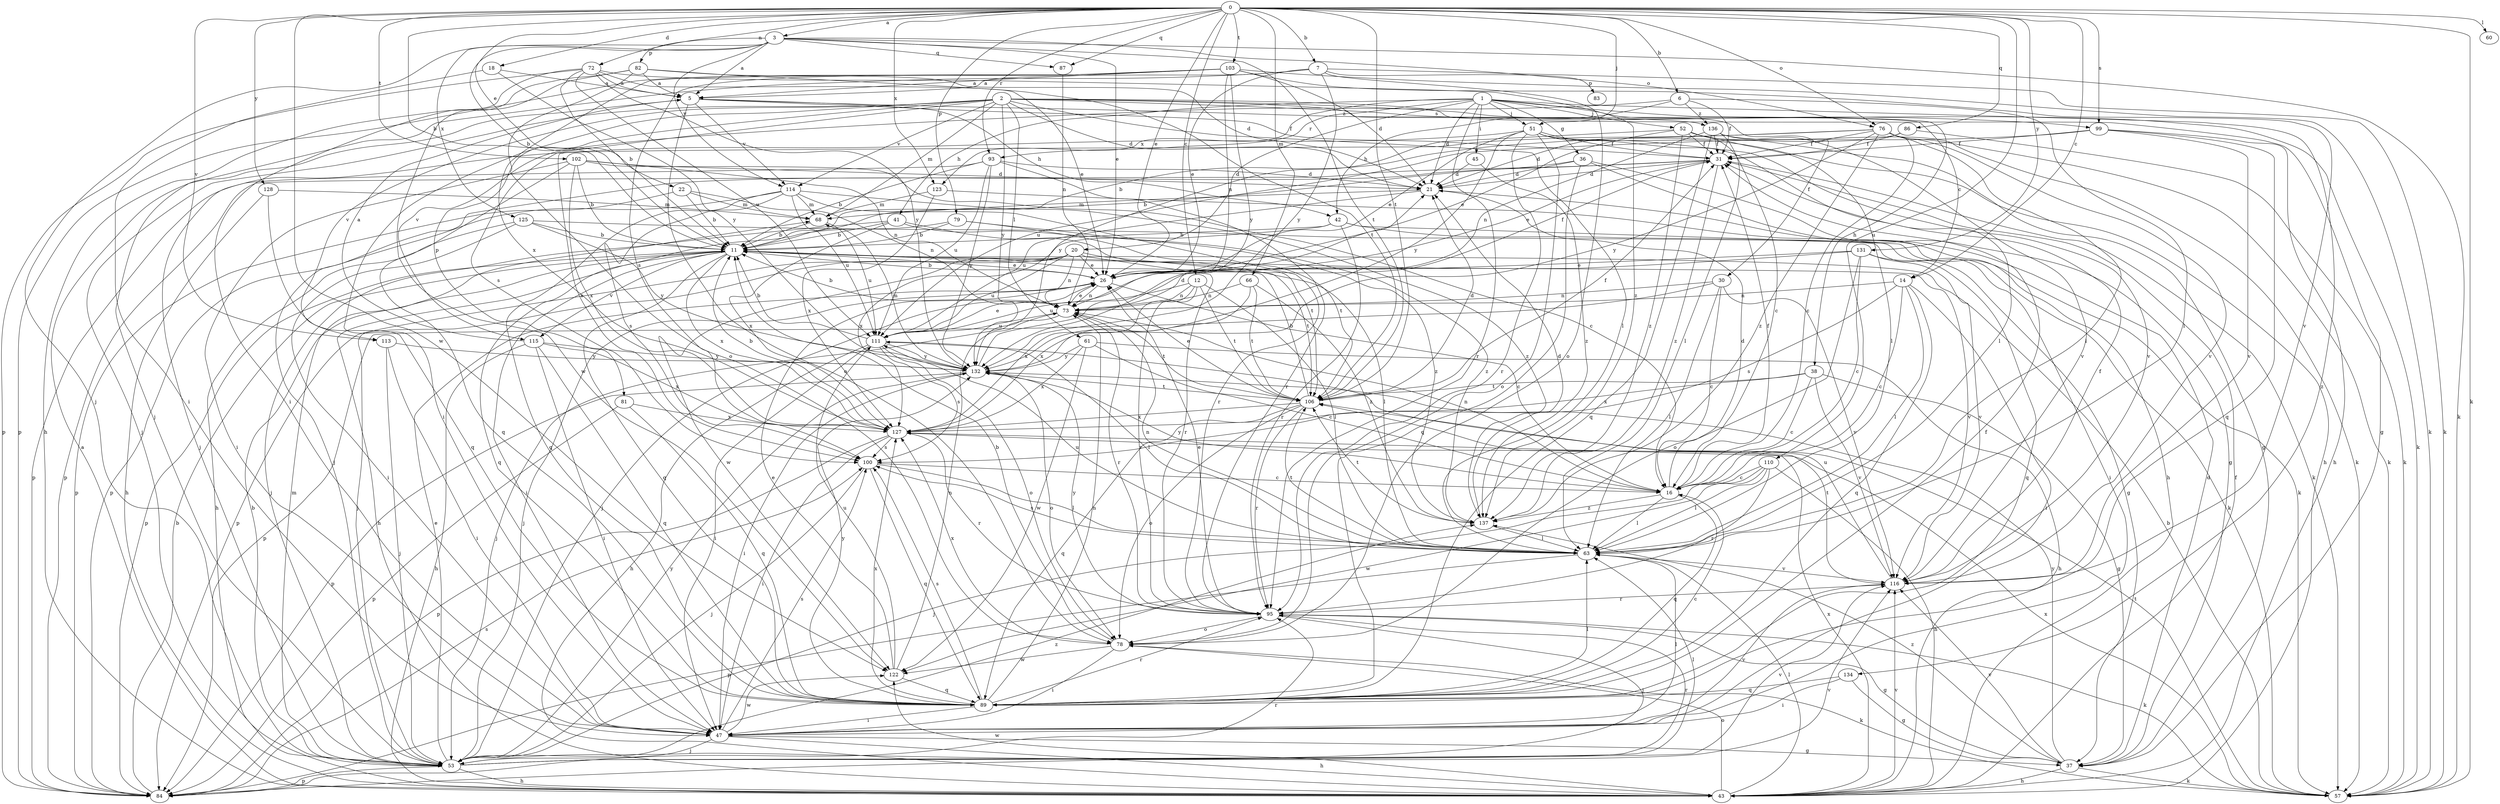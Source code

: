 strict digraph  {
0;
1;
2;
3;
5;
6;
7;
11;
12;
14;
16;
18;
20;
21;
22;
26;
30;
31;
36;
37;
38;
41;
42;
43;
45;
47;
51;
52;
53;
57;
60;
61;
63;
66;
68;
72;
73;
76;
78;
79;
81;
82;
83;
84;
86;
87;
89;
93;
95;
99;
100;
102;
103;
106;
110;
111;
113;
114;
115;
116;
122;
123;
125;
127;
128;
131;
132;
134;
136;
137;
0 -> 3  [label=a];
0 -> 6  [label=b];
0 -> 7  [label=b];
0 -> 11  [label=b];
0 -> 12  [label=c];
0 -> 14  [label=c];
0 -> 18  [label=d];
0 -> 22  [label=e];
0 -> 26  [label=e];
0 -> 51  [label=j];
0 -> 57  [label=k];
0 -> 60  [label=l];
0 -> 66  [label=m];
0 -> 72  [label=n];
0 -> 76  [label=o];
0 -> 79  [label=p];
0 -> 86  [label=q];
0 -> 87  [label=q];
0 -> 93  [label=r];
0 -> 99  [label=s];
0 -> 102  [label=t];
0 -> 103  [label=t];
0 -> 106  [label=t];
0 -> 110  [label=u];
0 -> 113  [label=v];
0 -> 122  [label=w];
0 -> 123  [label=x];
0 -> 128  [label=y];
0 -> 131  [label=y];
1 -> 20  [label=d];
1 -> 21  [label=d];
1 -> 30  [label=f];
1 -> 36  [label=g];
1 -> 38  [label=h];
1 -> 41  [label=h];
1 -> 45  [label=i];
1 -> 51  [label=j];
1 -> 52  [label=j];
1 -> 93  [label=r];
1 -> 95  [label=r];
1 -> 123  [label=x];
1 -> 134  [label=z];
2 -> 14  [label=c];
2 -> 21  [label=d];
2 -> 37  [label=g];
2 -> 47  [label=i];
2 -> 53  [label=j];
2 -> 57  [label=k];
2 -> 61  [label=l];
2 -> 63  [label=l];
2 -> 68  [label=m];
2 -> 81  [label=p];
2 -> 99  [label=s];
2 -> 100  [label=s];
2 -> 113  [label=v];
2 -> 114  [label=v];
2 -> 132  [label=y];
3 -> 5  [label=a];
3 -> 11  [label=b];
3 -> 26  [label=e];
3 -> 53  [label=j];
3 -> 57  [label=k];
3 -> 76  [label=o];
3 -> 82  [label=p];
3 -> 87  [label=q];
3 -> 106  [label=t];
3 -> 114  [label=v];
3 -> 125  [label=x];
5 -> 31  [label=f];
5 -> 42  [label=h];
5 -> 78  [label=o];
5 -> 114  [label=v];
5 -> 136  [label=z];
6 -> 31  [label=f];
6 -> 42  [label=h];
6 -> 63  [label=l];
6 -> 115  [label=v];
6 -> 136  [label=z];
7 -> 5  [label=a];
7 -> 26  [label=e];
7 -> 53  [label=j];
7 -> 57  [label=k];
7 -> 78  [label=o];
7 -> 83  [label=p];
7 -> 132  [label=y];
11 -> 26  [label=e];
11 -> 43  [label=h];
11 -> 47  [label=i];
11 -> 63  [label=l];
11 -> 84  [label=p];
11 -> 89  [label=q];
11 -> 115  [label=v];
11 -> 116  [label=v];
11 -> 127  [label=x];
12 -> 63  [label=l];
12 -> 73  [label=n];
12 -> 95  [label=r];
12 -> 106  [label=t];
12 -> 111  [label=u];
12 -> 127  [label=x];
14 -> 16  [label=c];
14 -> 47  [label=i];
14 -> 63  [label=l];
14 -> 73  [label=n];
14 -> 89  [label=q];
14 -> 100  [label=s];
16 -> 21  [label=d];
16 -> 31  [label=f];
16 -> 63  [label=l];
16 -> 73  [label=n];
16 -> 89  [label=q];
16 -> 132  [label=y];
16 -> 137  [label=z];
18 -> 5  [label=a];
18 -> 47  [label=i];
18 -> 132  [label=y];
20 -> 26  [label=e];
20 -> 53  [label=j];
20 -> 73  [label=n];
20 -> 84  [label=p];
20 -> 95  [label=r];
20 -> 106  [label=t];
20 -> 111  [label=u];
20 -> 122  [label=w];
21 -> 68  [label=m];
21 -> 111  [label=u];
22 -> 11  [label=b];
22 -> 68  [label=m];
22 -> 73  [label=n];
22 -> 84  [label=p];
26 -> 11  [label=b];
26 -> 16  [label=c];
26 -> 31  [label=f];
26 -> 53  [label=j];
26 -> 73  [label=n];
30 -> 16  [label=c];
30 -> 63  [label=l];
30 -> 73  [label=n];
30 -> 84  [label=p];
30 -> 116  [label=v];
31 -> 21  [label=d];
31 -> 26  [label=e];
31 -> 53  [label=j];
31 -> 57  [label=k];
31 -> 84  [label=p];
31 -> 137  [label=z];
36 -> 11  [label=b];
36 -> 21  [label=d];
36 -> 37  [label=g];
36 -> 43  [label=h];
36 -> 89  [label=q];
37 -> 21  [label=d];
37 -> 43  [label=h];
37 -> 57  [label=k];
37 -> 116  [label=v];
37 -> 132  [label=y];
37 -> 137  [label=z];
38 -> 16  [label=c];
38 -> 37  [label=g];
38 -> 106  [label=t];
38 -> 116  [label=v];
38 -> 127  [label=x];
41 -> 11  [label=b];
41 -> 53  [label=j];
41 -> 106  [label=t];
41 -> 127  [label=x];
41 -> 137  [label=z];
42 -> 11  [label=b];
42 -> 47  [label=i];
42 -> 57  [label=k];
42 -> 95  [label=r];
42 -> 127  [label=x];
43 -> 5  [label=a];
43 -> 31  [label=f];
43 -> 63  [label=l];
43 -> 78  [label=o];
43 -> 116  [label=v];
43 -> 122  [label=w];
43 -> 127  [label=x];
45 -> 21  [label=d];
45 -> 137  [label=z];
47 -> 37  [label=g];
47 -> 43  [label=h];
47 -> 53  [label=j];
47 -> 63  [label=l];
47 -> 100  [label=s];
47 -> 116  [label=v];
47 -> 122  [label=w];
51 -> 26  [label=e];
51 -> 31  [label=f];
51 -> 43  [label=h];
51 -> 53  [label=j];
51 -> 63  [label=l];
51 -> 78  [label=o];
51 -> 95  [label=r];
51 -> 116  [label=v];
51 -> 132  [label=y];
52 -> 16  [label=c];
52 -> 26  [label=e];
52 -> 31  [label=f];
52 -> 37  [label=g];
52 -> 63  [label=l];
52 -> 132  [label=y];
52 -> 137  [label=z];
53 -> 11  [label=b];
53 -> 26  [label=e];
53 -> 43  [label=h];
53 -> 63  [label=l];
53 -> 68  [label=m];
53 -> 84  [label=p];
53 -> 95  [label=r];
53 -> 116  [label=v];
53 -> 132  [label=y];
53 -> 137  [label=z];
57 -> 11  [label=b];
57 -> 106  [label=t];
57 -> 127  [label=x];
61 -> 16  [label=c];
61 -> 43  [label=h];
61 -> 122  [label=w];
61 -> 127  [label=x];
61 -> 132  [label=y];
63 -> 73  [label=n];
63 -> 84  [label=p];
63 -> 100  [label=s];
63 -> 106  [label=t];
63 -> 111  [label=u];
63 -> 116  [label=v];
66 -> 73  [label=n];
66 -> 106  [label=t];
66 -> 127  [label=x];
66 -> 137  [label=z];
68 -> 11  [label=b];
68 -> 111  [label=u];
72 -> 5  [label=a];
72 -> 11  [label=b];
72 -> 26  [label=e];
72 -> 43  [label=h];
72 -> 84  [label=p];
72 -> 111  [label=u];
72 -> 132  [label=y];
72 -> 137  [label=z];
73 -> 11  [label=b];
73 -> 26  [label=e];
73 -> 53  [label=j];
73 -> 95  [label=r];
73 -> 106  [label=t];
73 -> 111  [label=u];
76 -> 11  [label=b];
76 -> 16  [label=c];
76 -> 31  [label=f];
76 -> 57  [label=k];
76 -> 63  [label=l];
76 -> 100  [label=s];
76 -> 116  [label=v];
76 -> 132  [label=y];
76 -> 137  [label=z];
78 -> 11  [label=b];
78 -> 47  [label=i];
78 -> 57  [label=k];
78 -> 122  [label=w];
78 -> 127  [label=x];
79 -> 11  [label=b];
79 -> 89  [label=q];
79 -> 106  [label=t];
79 -> 137  [label=z];
81 -> 84  [label=p];
81 -> 89  [label=q];
81 -> 127  [label=x];
82 -> 5  [label=a];
82 -> 21  [label=d];
82 -> 47  [label=i];
82 -> 78  [label=o];
82 -> 106  [label=t];
82 -> 122  [label=w];
84 -> 11  [label=b];
84 -> 95  [label=r];
84 -> 100  [label=s];
84 -> 116  [label=v];
86 -> 21  [label=d];
86 -> 31  [label=f];
86 -> 57  [label=k];
87 -> 73  [label=n];
89 -> 16  [label=c];
89 -> 31  [label=f];
89 -> 47  [label=i];
89 -> 63  [label=l];
89 -> 73  [label=n];
89 -> 95  [label=r];
89 -> 100  [label=s];
89 -> 127  [label=x];
89 -> 132  [label=y];
93 -> 11  [label=b];
93 -> 21  [label=d];
93 -> 84  [label=p];
93 -> 95  [label=r];
93 -> 111  [label=u];
93 -> 132  [label=y];
95 -> 26  [label=e];
95 -> 37  [label=g];
95 -> 53  [label=j];
95 -> 57  [label=k];
95 -> 78  [label=o];
95 -> 132  [label=y];
99 -> 31  [label=f];
99 -> 43  [label=h];
99 -> 89  [label=q];
99 -> 111  [label=u];
99 -> 116  [label=v];
100 -> 16  [label=c];
100 -> 53  [label=j];
100 -> 63  [label=l];
100 -> 89  [label=q];
102 -> 11  [label=b];
102 -> 16  [label=c];
102 -> 21  [label=d];
102 -> 47  [label=i];
102 -> 73  [label=n];
102 -> 89  [label=q];
102 -> 127  [label=x];
103 -> 5  [label=a];
103 -> 21  [label=d];
103 -> 57  [label=k];
103 -> 73  [label=n];
103 -> 84  [label=p];
103 -> 100  [label=s];
103 -> 116  [label=v];
103 -> 127  [label=x];
103 -> 132  [label=y];
106 -> 11  [label=b];
106 -> 21  [label=d];
106 -> 26  [label=e];
106 -> 31  [label=f];
106 -> 78  [label=o];
106 -> 89  [label=q];
106 -> 95  [label=r];
106 -> 127  [label=x];
110 -> 16  [label=c];
110 -> 43  [label=h];
110 -> 53  [label=j];
110 -> 63  [label=l];
110 -> 95  [label=r];
110 -> 122  [label=w];
111 -> 11  [label=b];
111 -> 26  [label=e];
111 -> 43  [label=h];
111 -> 47  [label=i];
111 -> 63  [label=l];
111 -> 78  [label=o];
111 -> 100  [label=s];
111 -> 132  [label=y];
113 -> 47  [label=i];
113 -> 53  [label=j];
113 -> 132  [label=y];
114 -> 68  [label=m];
114 -> 84  [label=p];
114 -> 89  [label=q];
114 -> 95  [label=r];
114 -> 100  [label=s];
114 -> 111  [label=u];
114 -> 137  [label=z];
115 -> 5  [label=a];
115 -> 43  [label=h];
115 -> 47  [label=i];
115 -> 89  [label=q];
115 -> 127  [label=x];
115 -> 132  [label=y];
116 -> 31  [label=f];
116 -> 95  [label=r];
116 -> 106  [label=t];
116 -> 111  [label=u];
122 -> 26  [label=e];
122 -> 73  [label=n];
122 -> 89  [label=q];
122 -> 111  [label=u];
123 -> 57  [label=k];
123 -> 68  [label=m];
123 -> 127  [label=x];
125 -> 11  [label=b];
125 -> 37  [label=g];
125 -> 43  [label=h];
125 -> 47  [label=i];
125 -> 132  [label=y];
127 -> 11  [label=b];
127 -> 47  [label=i];
127 -> 84  [label=p];
127 -> 95  [label=r];
127 -> 100  [label=s];
128 -> 43  [label=h];
128 -> 68  [label=m];
128 -> 89  [label=q];
131 -> 16  [label=c];
131 -> 26  [label=e];
131 -> 53  [label=j];
131 -> 78  [label=o];
131 -> 89  [label=q];
131 -> 116  [label=v];
132 -> 21  [label=d];
132 -> 47  [label=i];
132 -> 68  [label=m];
132 -> 78  [label=o];
132 -> 84  [label=p];
132 -> 106  [label=t];
134 -> 37  [label=g];
134 -> 47  [label=i];
134 -> 89  [label=q];
136 -> 31  [label=f];
136 -> 57  [label=k];
136 -> 63  [label=l];
136 -> 73  [label=n];
136 -> 89  [label=q];
136 -> 116  [label=v];
137 -> 21  [label=d];
137 -> 63  [label=l];
137 -> 106  [label=t];
}
